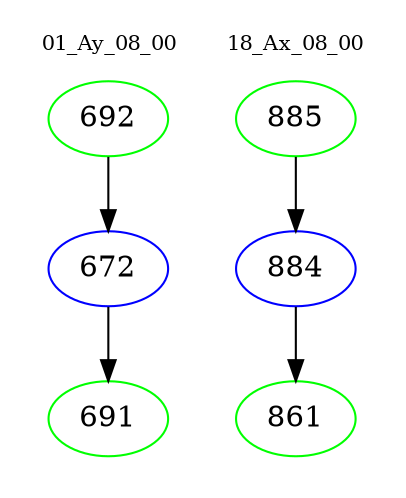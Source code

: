 digraph{
subgraph cluster_0 {
color = white
label = "01_Ay_08_00";
fontsize=10;
T0_692 [label="692", color="green"]
T0_692 -> T0_672 [color="black"]
T0_672 [label="672", color="blue"]
T0_672 -> T0_691 [color="black"]
T0_691 [label="691", color="green"]
}
subgraph cluster_1 {
color = white
label = "18_Ax_08_00";
fontsize=10;
T1_885 [label="885", color="green"]
T1_885 -> T1_884 [color="black"]
T1_884 [label="884", color="blue"]
T1_884 -> T1_861 [color="black"]
T1_861 [label="861", color="green"]
}
}

